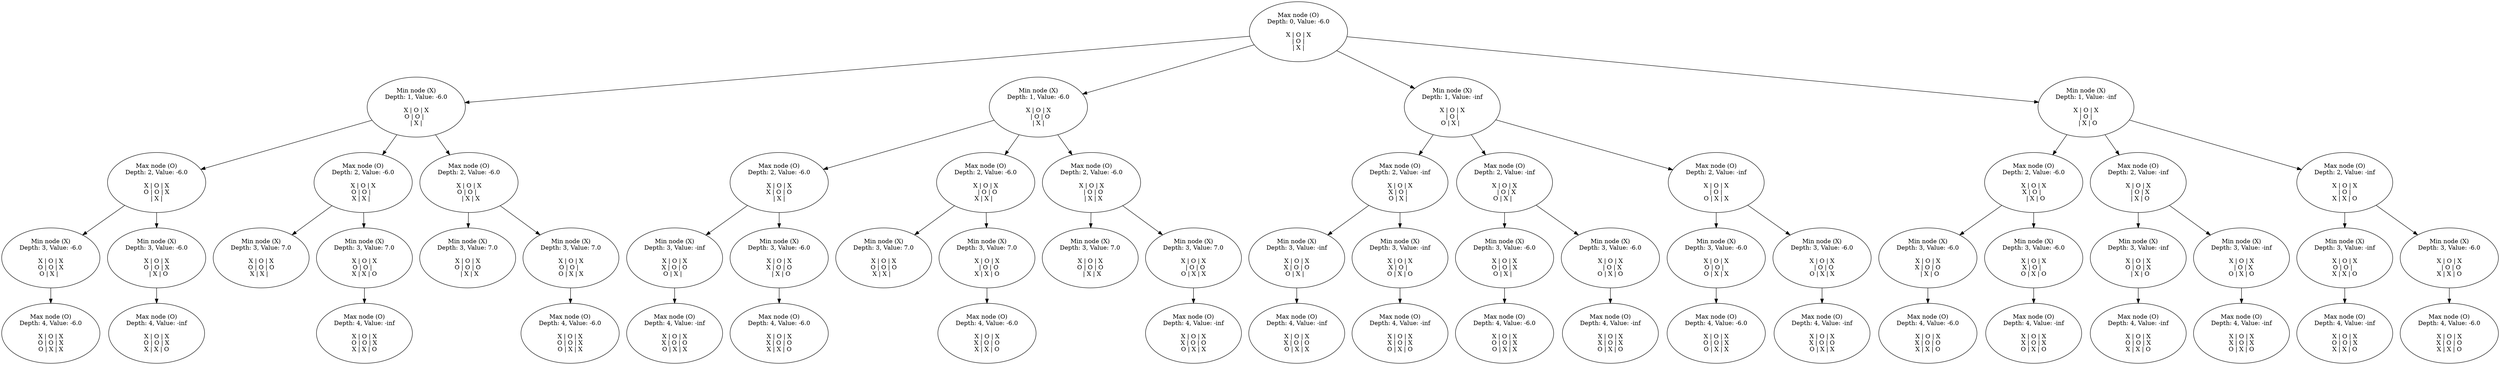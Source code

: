 // The tree
digraph {
	28918129 [label="Max node (O)
Depth: 0, Value: -6.0

X | O | X
  | O |  
  | X |  "]
	337892651 [label="Min node (X)
Depth: 1, Value: -6.0

X | O | X
O | O |  
  | X |  "]
	727186490 [label="Max node (O)
Depth: 2, Value: -6.0

X | O | X
O | O | X
  | X |  "]
	663419169 [label="Min node (X)
Depth: 3, Value: -6.0

X | O | X
O | O | X
O | X |  "]
	475213487 [label="Max node (O)
Depth: 4, Value: -6.0

X | O | X
O | O | X
O | X | X"]
	1064173389 [label="Min node (X)
Depth: 3, Value: -6.0

X | O | X
O | O | X
  | X | O"]
	570731594 [label="Max node (O)
Depth: 4, Value: -inf

X | O | X
O | O | X
X | X | O"]
	264238262 [label="Max node (O)
Depth: 2, Value: -6.0

X | O | X
O | O |  
X | X |  "]
	243625255 [label="Min node (X)
Depth: 3, Value: 7.0

X | O | X
O | O | O
X | X |  "]
	341777626 [label="Min node (X)
Depth: 3, Value: 7.0

X | O | X
O | O |  
X | X | O"]
	675738679 [label="Max node (O)
Depth: 4, Value: -inf

X | O | X
O | O | X
X | X | O"]
	616599195 [label="Max node (O)
Depth: 2, Value: -6.0

X | O | X
O | O |  
  | X | X"]
	251747451 [label="Min node (X)
Depth: 3, Value: 7.0

X | O | X
O | O | O
  | X | X"]
	605070360 [label="Min node (X)
Depth: 3, Value: 7.0

X | O | X
O | O |  
O | X | X"]
	15988575 [label="Max node (O)
Depth: 4, Value: -6.0

X | O | X
O | O | X
O | X | X"]
	843428917 [label="Min node (X)
Depth: 1, Value: -6.0

X | O | X
  | O | O
  | X |  "]
	164184010 [label="Max node (O)
Depth: 2, Value: -6.0

X | O | X
X | O | O
  | X |  "]
	590751133 [label="Min node (X)
Depth: 3, Value: -inf

X | O | X
X | O | O
O | X |  "]
	41074356 [label="Max node (O)
Depth: 4, Value: -inf

X | O | X
X | O | O
O | X | X"]
	587487835 [label="Min node (X)
Depth: 3, Value: -6.0

X | O | X
X | O | O
  | X | O"]
	137350299 [label="Max node (O)
Depth: 4, Value: -6.0

X | O | X
X | O | O
X | X | O"]
	381492573 [label="Max node (O)
Depth: 2, Value: -6.0

X | O | X
  | O | O
X | X |  "]
	70271763 [label="Min node (X)
Depth: 3, Value: 7.0

X | O | X
O | O | O
X | X |  "]
	881086666 [label="Min node (X)
Depth: 3, Value: 7.0

X | O | X
  | O | O
X | X | O"]
	106221616 [label="Max node (O)
Depth: 4, Value: -6.0

X | O | X
X | O | O
X | X | O"]
	353729991 [label="Max node (O)
Depth: 2, Value: -6.0

X | O | X
  | O | O
  | X | X"]
	62915035 [label="Min node (X)
Depth: 3, Value: 7.0

X | O | X
O | O | O
  | X | X"]
	835649853 [label="Min node (X)
Depth: 3, Value: 7.0

X | O | X
  | O | O
O | X | X"]
	687890947 [label="Max node (O)
Depth: 4, Value: -inf

X | O | X
X | O | O
O | X | X"]
	130886011 [label="Min node (X)
Depth: 1, Value: -inf

X | O | X
  | O |  
O | X |  "]
	744991502 [label="Max node (O)
Depth: 2, Value: -inf

X | O | X
X | O |  
O | X |  "]
	975021853 [label="Min node (X)
Depth: 3, Value: -inf

X | O | X
X | O | O
O | X |  "]
	242389147 [label="Max node (O)
Depth: 4, Value: -inf

X | O | X
X | O | O
O | X | X"]
	520725464 [label="Min node (X)
Depth: 3, Value: -inf

X | O | X
X | O |  
O | X | O"]
	385574916 [label="Max node (O)
Depth: 4, Value: -inf

X | O | X
X | O | X
O | X | O"]
	417599202 [label="Max node (O)
Depth: 2, Value: -inf

X | O | X
  | O | X
O | X |  "]
	843341823 [label="Min node (X)
Depth: 3, Value: -6.0

X | O | X
O | O | X
O | X |  "]
	442364567 [label="Max node (O)
Depth: 4, Value: -6.0

X | O | X
O | O | X
O | X | X"]
	1017370482 [label="Min node (X)
Depth: 3, Value: -6.0

X | O | X
  | O | X
O | X | O"]
	138039232 [label="Max node (O)
Depth: 4, Value: -inf

X | O | X
X | O | X
O | X | O"]
	10199026 [label="Max node (O)
Depth: 2, Value: -inf

X | O | X
  | O |  
O | X | X"]
	278893479 [label="Min node (X)
Depth: 3, Value: -6.0

X | O | X
O | O |  
O | X | X"]
	240446809 [label="Max node (O)
Depth: 4, Value: -6.0

X | O | X
O | O | X
O | X | X"]
	616979098 [label="Min node (X)
Depth: 3, Value: -6.0

X | O | X
  | O | O
O | X | X"]
	934874604 [label="Max node (O)
Depth: 4, Value: -inf

X | O | X
X | O | O
O | X | X"]
	853156461 [label="Min node (X)
Depth: 1, Value: -inf

X | O | X
  | O |  
  | X | O"]
	862068802 [label="Max node (O)
Depth: 2, Value: -6.0

X | O | X
X | O |  
  | X | O"]
	320006094 [label="Min node (X)
Depth: 3, Value: -6.0

X | O | X
X | O | O
  | X | O"]
	742562957 [label="Max node (O)
Depth: 4, Value: -6.0

X | O | X
X | O | O
X | X | O"]
	172205229 [label="Min node (X)
Depth: 3, Value: -6.0

X | O | X
X | O |  
O | X | O"]
	742650824 [label="Max node (O)
Depth: 4, Value: -inf

X | O | X
X | O | X
O | X | O"]
	522023613 [label="Max node (O)
Depth: 2, Value: -inf

X | O | X
  | O | X
  | X | O"]
	466762604 [label="Min node (X)
Depth: 3, Value: -inf

X | O | X
O | O | X
  | X | O"]
	1056583177 [label="Max node (O)
Depth: 4, Value: -inf

X | O | X
O | O | X
X | X | O"]
	35280483 [label="Min node (X)
Depth: 3, Value: -inf

X | O | X
  | O | X
O | X | O"]
	1007705773 [label="Max node (O)
Depth: 4, Value: -inf

X | O | X
X | O | X
O | X | O"]
	511862810 [label="Max node (O)
Depth: 2, Value: -inf

X | O | X
  | O |  
X | X | O"]
	320879133 [label="Min node (X)
Depth: 3, Value: -inf

X | O | X
O | O |  
X | X | O"]
	575185902 [label="Max node (O)
Depth: 4, Value: -inf

X | O | X
O | O | X
X | X | O"]
	849735840 [label="Min node (X)
Depth: 3, Value: -6.0

X | O | X
  | O | O
X | X | O"]
	668379380 [label="Max node (O)
Depth: 4, Value: -6.0

X | O | X
X | O | O
X | X | O"]
	28918129 -> 337892651
	28918129 -> 843428917
	28918129 -> 130886011
	28918129 -> 853156461
	337892651 -> 727186490
	337892651 -> 264238262
	337892651 -> 616599195
	727186490 -> 663419169
	727186490 -> 1064173389
	663419169 -> 475213487
	1064173389 -> 570731594
	264238262 -> 243625255
	264238262 -> 341777626
	341777626 -> 675738679
	616599195 -> 251747451
	616599195 -> 605070360
	605070360 -> 15988575
	843428917 -> 164184010
	843428917 -> 381492573
	843428917 -> 353729991
	164184010 -> 590751133
	164184010 -> 587487835
	590751133 -> 41074356
	587487835 -> 137350299
	381492573 -> 70271763
	381492573 -> 881086666
	881086666 -> 106221616
	353729991 -> 62915035
	353729991 -> 835649853
	835649853 -> 687890947
	130886011 -> 744991502
	130886011 -> 417599202
	130886011 -> 10199026
	744991502 -> 975021853
	744991502 -> 520725464
	975021853 -> 242389147
	520725464 -> 385574916
	417599202 -> 843341823
	417599202 -> 1017370482
	843341823 -> 442364567
	1017370482 -> 138039232
	10199026 -> 278893479
	10199026 -> 616979098
	278893479 -> 240446809
	616979098 -> 934874604
	853156461 -> 862068802
	853156461 -> 522023613
	853156461 -> 511862810
	862068802 -> 320006094
	862068802 -> 172205229
	320006094 -> 742562957
	172205229 -> 742650824
	522023613 -> 466762604
	522023613 -> 35280483
	466762604 -> 1056583177
	35280483 -> 1007705773
	511862810 -> 320879133
	511862810 -> 849735840
	320879133 -> 575185902
	849735840 -> 668379380
}
